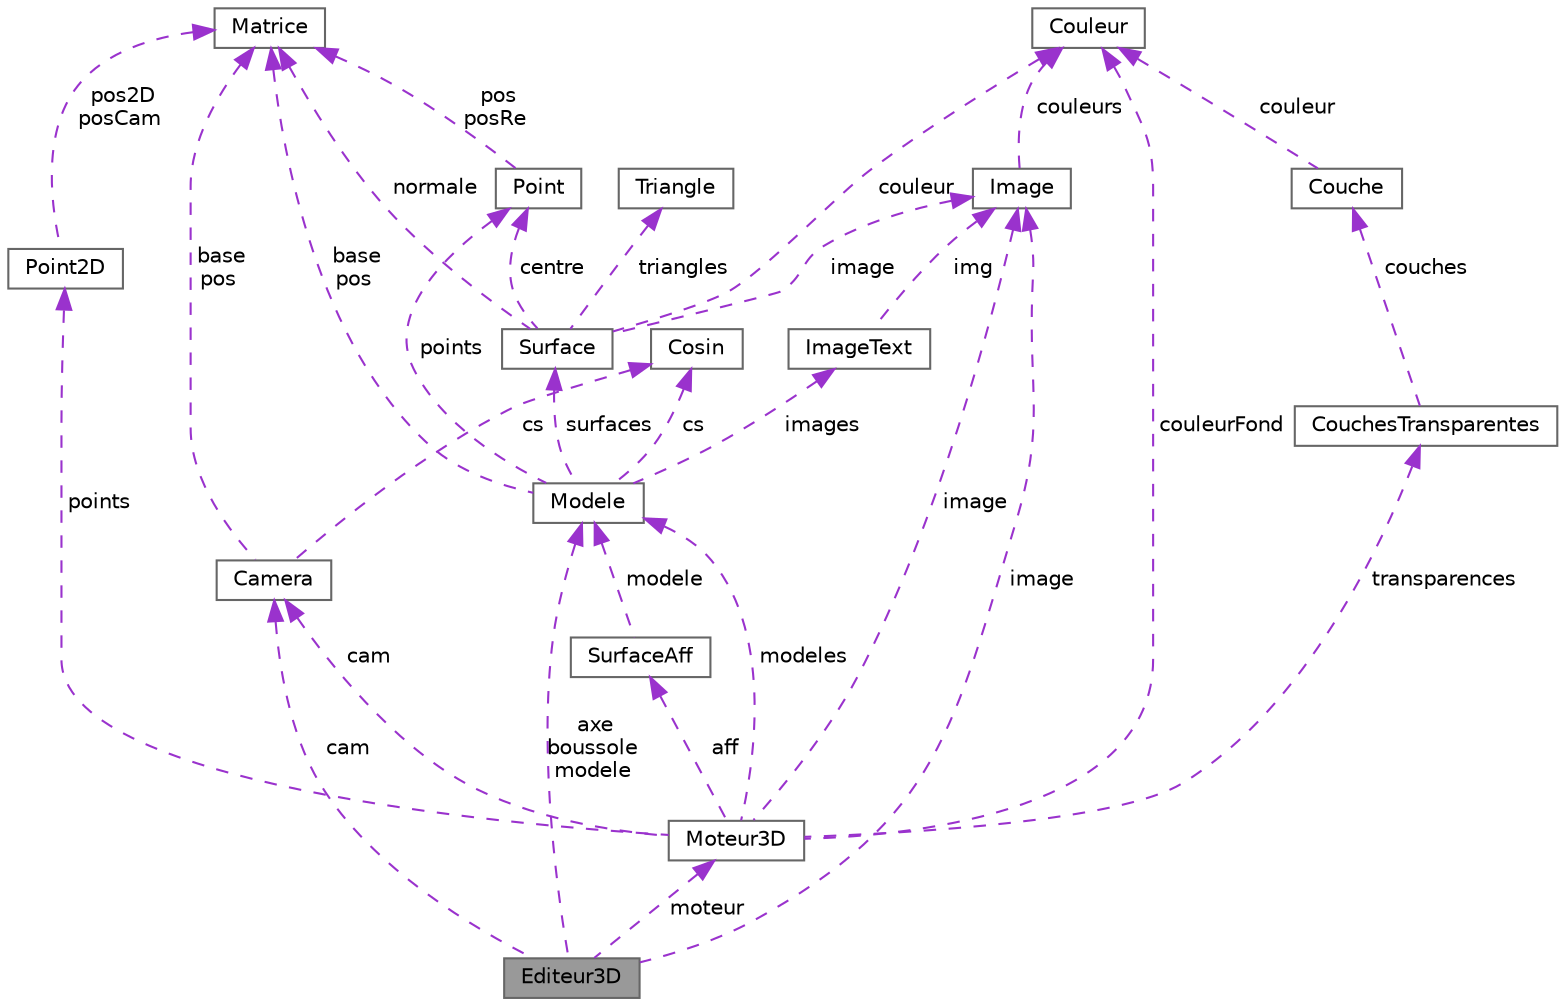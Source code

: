 digraph "Editeur3D"
{
 // LATEX_PDF_SIZE
  bgcolor="transparent";
  edge [fontname=Helvetica,fontsize=10,labelfontname=Helvetica,labelfontsize=10];
  node [fontname=Helvetica,fontsize=10,shape=box,height=0.2,width=0.4];
  Node1 [label="Editeur3D",height=0.2,width=0.4,color="gray40", fillcolor="grey60", style="filled", fontcolor="black",tooltip="classe Editeur3D"];
  Node2 -> Node1 [dir="back",color="darkorchid3",style="dashed",label=" cam" ];
  Node2 [label="Camera",height=0.2,width=0.4,color="gray40", fillcolor="white", style="filled",URL="$classCamera.html",tooltip="classe Camera"];
  Node3 -> Node2 [dir="back",color="darkorchid3",style="dashed",label=" base\npos" ];
  Node3 [label="Matrice",height=0.2,width=0.4,color="gray40", fillcolor="white", style="filled",URL="$classMatrice.html",tooltip="classe Matrice"];
  Node4 -> Node2 [dir="back",color="darkorchid3",style="dashed",label=" cs" ];
  Node4 [label="Cosin",height=0.2,width=0.4,color="gray40", fillcolor="white", style="filled",URL="$classCosin.html",tooltip="classe Cosin"];
  Node5 -> Node1 [dir="back",color="darkorchid3",style="dashed",label=" moteur" ];
  Node5 [label="Moteur3D",height=0.2,width=0.4,color="gray40", fillcolor="white", style="filled",URL="$classMoteur3D.html",tooltip="classe Moteur3D"];
  Node6 -> Node5 [dir="back",color="darkorchid3",style="dashed",label=" modeles" ];
  Node6 [label="Modele",height=0.2,width=0.4,color="gray40", fillcolor="white", style="filled",URL="$classModele.html",tooltip="classe Modele"];
  Node7 -> Node6 [dir="back",color="darkorchid3",style="dashed",label=" surfaces" ];
  Node7 [label="Surface",height=0.2,width=0.4,color="gray40", fillcolor="white", style="filled",URL="$classSurface.html",tooltip="classe Surface"];
  Node8 -> Node7 [dir="back",color="darkorchid3",style="dashed",label=" couleur" ];
  Node8 [label="Couleur",height=0.2,width=0.4,color="gray40", fillcolor="white", style="filled",URL="$classCouleur.html",tooltip="classe Couleur"];
  Node3 -> Node7 [dir="back",color="darkorchid3",style="dashed",label=" normale" ];
  Node9 -> Node7 [dir="back",color="darkorchid3",style="dashed",label=" image" ];
  Node9 [label="Image",height=0.2,width=0.4,color="gray40", fillcolor="white", style="filled",URL="$classImage.html",tooltip="classe Image"];
  Node8 -> Node9 [dir="back",color="darkorchid3",style="dashed",label=" couleurs" ];
  Node10 -> Node7 [dir="back",color="darkorchid3",style="dashed",label=" triangles" ];
  Node10 [label="Triangle",height=0.2,width=0.4,color="gray40", fillcolor="white", style="filled",URL="$structTriangle.html",tooltip="structure Triangle"];
  Node11 -> Node7 [dir="back",color="darkorchid3",style="dashed",label=" centre" ];
  Node11 [label="Point",height=0.2,width=0.4,color="gray40", fillcolor="white", style="filled",URL="$structPoint.html",tooltip="structure Point"];
  Node3 -> Node11 [dir="back",color="darkorchid3",style="dashed",label=" pos\nposRe" ];
  Node11 -> Node6 [dir="back",color="darkorchid3",style="dashed",label=" points" ];
  Node12 -> Node6 [dir="back",color="darkorchid3",style="dashed",label=" images" ];
  Node12 [label="ImageText",height=0.2,width=0.4,color="gray40", fillcolor="white", style="filled",URL="$structImageText.html",tooltip="structure ImageText"];
  Node9 -> Node12 [dir="back",color="darkorchid3",style="dashed",label=" img" ];
  Node3 -> Node6 [dir="back",color="darkorchid3",style="dashed",label=" base\npos" ];
  Node4 -> Node6 [dir="back",color="darkorchid3",style="dashed",label=" cs" ];
  Node13 -> Node5 [dir="back",color="darkorchid3",style="dashed",label=" aff" ];
  Node13 [label="SurfaceAff",height=0.2,width=0.4,color="gray40", fillcolor="white", style="filled",URL="$structSurfaceAff.html",tooltip="structure SurfaceAff"];
  Node6 -> Node13 [dir="back",color="darkorchid3",style="dashed",label=" modele" ];
  Node14 -> Node5 [dir="back",color="darkorchid3",style="dashed",label=" points" ];
  Node14 [label="Point2D",height=0.2,width=0.4,color="gray40", fillcolor="white", style="filled",URL="$structPoint2D.html",tooltip="structure Point2D"];
  Node3 -> Node14 [dir="back",color="darkorchid3",style="dashed",label=" pos2D\nposCam" ];
  Node8 -> Node5 [dir="back",color="darkorchid3",style="dashed",label=" couleurFond" ];
  Node9 -> Node5 [dir="back",color="darkorchid3",style="dashed",label=" image" ];
  Node15 -> Node5 [dir="back",color="darkorchid3",style="dashed",label=" transparences" ];
  Node15 [label="CouchesTransparentes",height=0.2,width=0.4,color="gray40", fillcolor="white", style="filled",URL="$structCouchesTransparentes.html",tooltip="structure CouchesTransparentes"];
  Node16 -> Node15 [dir="back",color="darkorchid3",style="dashed",label=" couches" ];
  Node16 [label="Couche",height=0.2,width=0.4,color="gray40", fillcolor="white", style="filled",URL="$structCouche.html",tooltip="structure Couche"];
  Node8 -> Node16 [dir="back",color="darkorchid3",style="dashed",label=" couleur" ];
  Node2 -> Node5 [dir="back",color="darkorchid3",style="dashed",label=" cam" ];
  Node9 -> Node1 [dir="back",color="darkorchid3",style="dashed",label=" image" ];
  Node6 -> Node1 [dir="back",color="darkorchid3",style="dashed",label=" axe\nboussole\nmodele" ];
}
